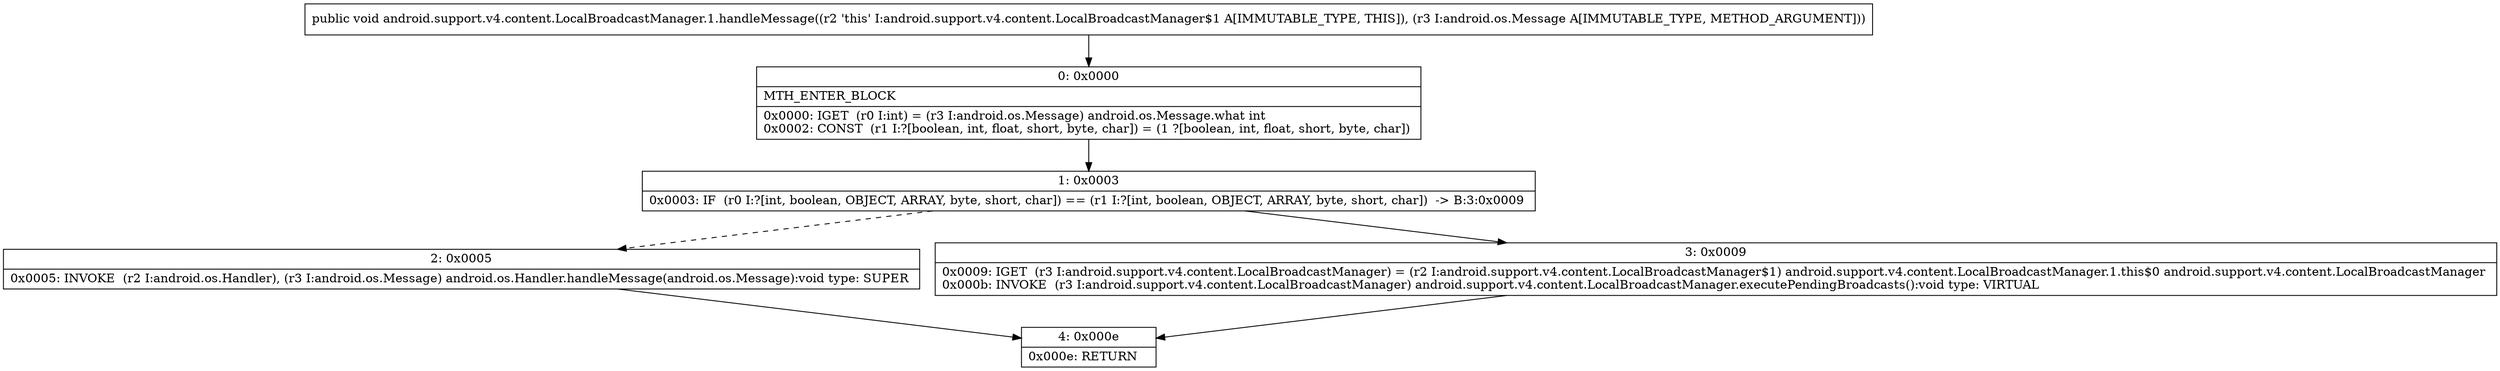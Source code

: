 digraph "CFG forandroid.support.v4.content.LocalBroadcastManager.1.handleMessage(Landroid\/os\/Message;)V" {
Node_0 [shape=record,label="{0\:\ 0x0000|MTH_ENTER_BLOCK\l|0x0000: IGET  (r0 I:int) = (r3 I:android.os.Message) android.os.Message.what int \l0x0002: CONST  (r1 I:?[boolean, int, float, short, byte, char]) = (1 ?[boolean, int, float, short, byte, char]) \l}"];
Node_1 [shape=record,label="{1\:\ 0x0003|0x0003: IF  (r0 I:?[int, boolean, OBJECT, ARRAY, byte, short, char]) == (r1 I:?[int, boolean, OBJECT, ARRAY, byte, short, char])  \-\> B:3:0x0009 \l}"];
Node_2 [shape=record,label="{2\:\ 0x0005|0x0005: INVOKE  (r2 I:android.os.Handler), (r3 I:android.os.Message) android.os.Handler.handleMessage(android.os.Message):void type: SUPER \l}"];
Node_3 [shape=record,label="{3\:\ 0x0009|0x0009: IGET  (r3 I:android.support.v4.content.LocalBroadcastManager) = (r2 I:android.support.v4.content.LocalBroadcastManager$1) android.support.v4.content.LocalBroadcastManager.1.this$0 android.support.v4.content.LocalBroadcastManager \l0x000b: INVOKE  (r3 I:android.support.v4.content.LocalBroadcastManager) android.support.v4.content.LocalBroadcastManager.executePendingBroadcasts():void type: VIRTUAL \l}"];
Node_4 [shape=record,label="{4\:\ 0x000e|0x000e: RETURN   \l}"];
MethodNode[shape=record,label="{public void android.support.v4.content.LocalBroadcastManager.1.handleMessage((r2 'this' I:android.support.v4.content.LocalBroadcastManager$1 A[IMMUTABLE_TYPE, THIS]), (r3 I:android.os.Message A[IMMUTABLE_TYPE, METHOD_ARGUMENT])) }"];
MethodNode -> Node_0;
Node_0 -> Node_1;
Node_1 -> Node_2[style=dashed];
Node_1 -> Node_3;
Node_2 -> Node_4;
Node_3 -> Node_4;
}

